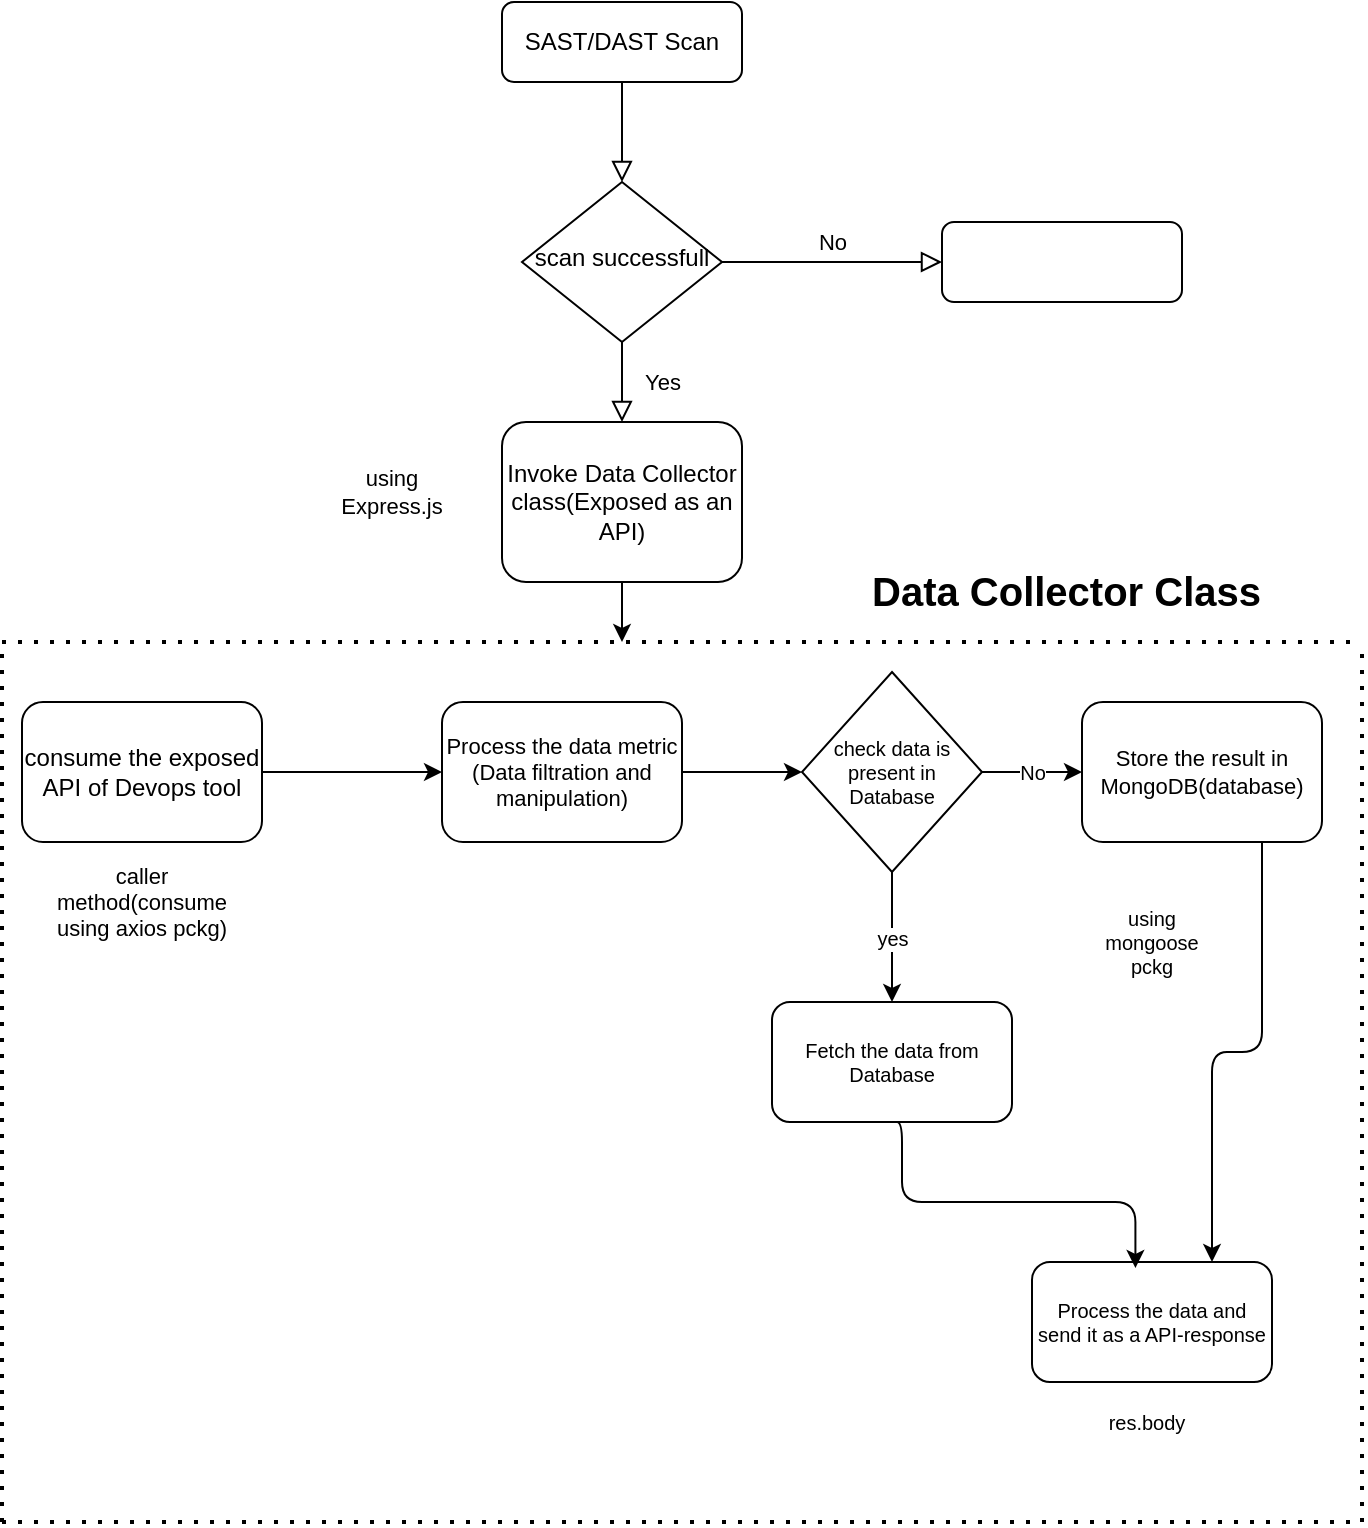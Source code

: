 <mxfile version="14.5.3" type="github">
  <diagram id="C5RBs43oDa-KdzZeNtuy" name="Page-1">
    <mxGraphModel dx="782" dy="380" grid="1" gridSize="10" guides="1" tooltips="1" connect="1" arrows="1" fold="1" page="1" pageScale="1" pageWidth="827" pageHeight="1169" math="0" shadow="0">
      <root>
        <mxCell id="WIyWlLk6GJQsqaUBKTNV-0" />
        <mxCell id="WIyWlLk6GJQsqaUBKTNV-1" parent="WIyWlLk6GJQsqaUBKTNV-0" />
        <mxCell id="WIyWlLk6GJQsqaUBKTNV-2" value="" style="rounded=0;html=1;jettySize=auto;orthogonalLoop=1;fontSize=11;endArrow=block;endFill=0;endSize=8;strokeWidth=1;shadow=0;labelBackgroundColor=none;edgeStyle=orthogonalEdgeStyle;" parent="WIyWlLk6GJQsqaUBKTNV-1" source="WIyWlLk6GJQsqaUBKTNV-3" target="WIyWlLk6GJQsqaUBKTNV-6" edge="1">
          <mxGeometry relative="1" as="geometry" />
        </mxCell>
        <mxCell id="WIyWlLk6GJQsqaUBKTNV-3" value="SAST/DAST Scan" style="rounded=1;whiteSpace=wrap;html=1;fontSize=12;glass=0;strokeWidth=1;shadow=0;" parent="WIyWlLk6GJQsqaUBKTNV-1" vertex="1">
          <mxGeometry x="330" y="80" width="120" height="40" as="geometry" />
        </mxCell>
        <mxCell id="WIyWlLk6GJQsqaUBKTNV-4" value="Yes" style="rounded=0;html=1;jettySize=auto;orthogonalLoop=1;fontSize=11;endArrow=block;endFill=0;endSize=8;strokeWidth=1;shadow=0;labelBackgroundColor=none;edgeStyle=orthogonalEdgeStyle;entryX=0.5;entryY=0;entryDx=0;entryDy=0;" parent="WIyWlLk6GJQsqaUBKTNV-1" source="WIyWlLk6GJQsqaUBKTNV-6" target="c7tJcLB2jK3TsVSm9SJX-0" edge="1">
          <mxGeometry y="20" relative="1" as="geometry">
            <mxPoint as="offset" />
            <mxPoint x="220" y="290" as="targetPoint" />
          </mxGeometry>
        </mxCell>
        <mxCell id="WIyWlLk6GJQsqaUBKTNV-5" value="No" style="edgeStyle=orthogonalEdgeStyle;rounded=0;html=1;jettySize=auto;orthogonalLoop=1;fontSize=11;endArrow=block;endFill=0;endSize=8;strokeWidth=1;shadow=0;labelBackgroundColor=none;" parent="WIyWlLk6GJQsqaUBKTNV-1" source="WIyWlLk6GJQsqaUBKTNV-6" target="WIyWlLk6GJQsqaUBKTNV-7" edge="1">
          <mxGeometry y="10" relative="1" as="geometry">
            <mxPoint as="offset" />
          </mxGeometry>
        </mxCell>
        <mxCell id="WIyWlLk6GJQsqaUBKTNV-6" value="scan successfull" style="rhombus;whiteSpace=wrap;html=1;shadow=0;fontFamily=Helvetica;fontSize=12;align=center;strokeWidth=1;spacing=6;spacingTop=-4;" parent="WIyWlLk6GJQsqaUBKTNV-1" vertex="1">
          <mxGeometry x="340" y="170" width="100" height="80" as="geometry" />
        </mxCell>
        <mxCell id="WIyWlLk6GJQsqaUBKTNV-7" value="" style="rounded=1;whiteSpace=wrap;html=1;fontSize=12;glass=0;strokeWidth=1;shadow=0;" parent="WIyWlLk6GJQsqaUBKTNV-1" vertex="1">
          <mxGeometry x="550" y="190" width="120" height="40" as="geometry" />
        </mxCell>
        <mxCell id="c7tJcLB2jK3TsVSm9SJX-3" value="" style="edgeStyle=orthogonalEdgeStyle;rounded=0;orthogonalLoop=1;jettySize=auto;html=1;" edge="1" parent="WIyWlLk6GJQsqaUBKTNV-1" source="c7tJcLB2jK3TsVSm9SJX-0">
          <mxGeometry relative="1" as="geometry">
            <mxPoint x="390" y="400" as="targetPoint" />
          </mxGeometry>
        </mxCell>
        <mxCell id="c7tJcLB2jK3TsVSm9SJX-0" value="Invoke Data Collector class(Exposed as an API)" style="rounded=1;whiteSpace=wrap;html=1;" vertex="1" parent="WIyWlLk6GJQsqaUBKTNV-1">
          <mxGeometry x="330" y="290" width="120" height="80" as="geometry" />
        </mxCell>
        <mxCell id="c7tJcLB2jK3TsVSm9SJX-11" value="" style="edgeStyle=orthogonalEdgeStyle;rounded=0;orthogonalLoop=1;jettySize=auto;html=1;fontSize=11;" edge="1" parent="WIyWlLk6GJQsqaUBKTNV-1" source="c7tJcLB2jK3TsVSm9SJX-5" target="c7tJcLB2jK3TsVSm9SJX-8">
          <mxGeometry relative="1" as="geometry" />
        </mxCell>
        <mxCell id="c7tJcLB2jK3TsVSm9SJX-5" value="consume the exposed API of Devops tool" style="rounded=1;whiteSpace=wrap;html=1;" vertex="1" parent="WIyWlLk6GJQsqaUBKTNV-1">
          <mxGeometry x="90" y="430" width="120" height="70" as="geometry" />
        </mxCell>
        <mxCell id="c7tJcLB2jK3TsVSm9SJX-6" value="caller method(consume using axios pckg)" style="text;html=1;strokeColor=none;fillColor=none;align=center;verticalAlign=middle;whiteSpace=wrap;rounded=0;fontSize=11;" vertex="1" parent="WIyWlLk6GJQsqaUBKTNV-1">
          <mxGeometry x="100" y="520" width="100" height="20" as="geometry" />
        </mxCell>
        <mxCell id="c7tJcLB2jK3TsVSm9SJX-7" value="using Express.js" style="text;html=1;strokeColor=none;fillColor=none;align=center;verticalAlign=middle;whiteSpace=wrap;rounded=0;fontSize=11;" vertex="1" parent="WIyWlLk6GJQsqaUBKTNV-1">
          <mxGeometry x="250" y="310" width="50" height="30" as="geometry" />
        </mxCell>
        <mxCell id="c7tJcLB2jK3TsVSm9SJX-17" value="" style="edgeStyle=orthogonalEdgeStyle;rounded=0;orthogonalLoop=1;jettySize=auto;html=1;fontSize=10;" edge="1" parent="WIyWlLk6GJQsqaUBKTNV-1" source="c7tJcLB2jK3TsVSm9SJX-8" target="c7tJcLB2jK3TsVSm9SJX-15">
          <mxGeometry relative="1" as="geometry" />
        </mxCell>
        <mxCell id="c7tJcLB2jK3TsVSm9SJX-8" value="Process the data metric (Data filtration and manipulation)" style="rounded=1;whiteSpace=wrap;html=1;fontSize=11;" vertex="1" parent="WIyWlLk6GJQsqaUBKTNV-1">
          <mxGeometry x="300" y="430" width="120" height="70" as="geometry" />
        </mxCell>
        <mxCell id="c7tJcLB2jK3TsVSm9SJX-13" value="using mongoose pckg" style="text;html=1;strokeColor=none;fillColor=none;align=center;verticalAlign=middle;whiteSpace=wrap;rounded=0;fontSize=10;" vertex="1" parent="WIyWlLk6GJQsqaUBKTNV-1">
          <mxGeometry x="630" y="530" width="50" height="40" as="geometry" />
        </mxCell>
        <mxCell id="c7tJcLB2jK3TsVSm9SJX-14" value="Store the result in MongoDB(database)" style="rounded=1;whiteSpace=wrap;html=1;fontSize=11;" vertex="1" parent="WIyWlLk6GJQsqaUBKTNV-1">
          <mxGeometry x="620" y="430" width="120" height="70" as="geometry" />
        </mxCell>
        <mxCell id="c7tJcLB2jK3TsVSm9SJX-18" value="No" style="edgeStyle=orthogonalEdgeStyle;rounded=0;orthogonalLoop=1;jettySize=auto;html=1;fontSize=10;" edge="1" parent="WIyWlLk6GJQsqaUBKTNV-1" source="c7tJcLB2jK3TsVSm9SJX-15" target="c7tJcLB2jK3TsVSm9SJX-14">
          <mxGeometry relative="1" as="geometry" />
        </mxCell>
        <mxCell id="c7tJcLB2jK3TsVSm9SJX-20" value="yes" style="edgeStyle=orthogonalEdgeStyle;rounded=0;orthogonalLoop=1;jettySize=auto;html=1;fontSize=10;" edge="1" parent="WIyWlLk6GJQsqaUBKTNV-1" source="c7tJcLB2jK3TsVSm9SJX-15" target="c7tJcLB2jK3TsVSm9SJX-19">
          <mxGeometry relative="1" as="geometry" />
        </mxCell>
        <mxCell id="c7tJcLB2jK3TsVSm9SJX-15" value="check data is present in Database" style="rhombus;whiteSpace=wrap;html=1;fontSize=10;" vertex="1" parent="WIyWlLk6GJQsqaUBKTNV-1">
          <mxGeometry x="480" y="415" width="90" height="100" as="geometry" />
        </mxCell>
        <mxCell id="c7tJcLB2jK3TsVSm9SJX-19" value="Fetch the data from Database" style="rounded=1;whiteSpace=wrap;html=1;fontSize=10;" vertex="1" parent="WIyWlLk6GJQsqaUBKTNV-1">
          <mxGeometry x="465" y="580" width="120" height="60" as="geometry" />
        </mxCell>
        <mxCell id="c7tJcLB2jK3TsVSm9SJX-21" value="Process the data and send it as a API-response" style="rounded=1;whiteSpace=wrap;html=1;fontSize=10;" vertex="1" parent="WIyWlLk6GJQsqaUBKTNV-1">
          <mxGeometry x="595" y="710" width="120" height="60" as="geometry" />
        </mxCell>
        <mxCell id="c7tJcLB2jK3TsVSm9SJX-22" value="res.body" style="text;html=1;strokeColor=none;fillColor=none;align=center;verticalAlign=middle;whiteSpace=wrap;rounded=0;fontSize=10;" vertex="1" parent="WIyWlLk6GJQsqaUBKTNV-1">
          <mxGeometry x="630" y="780" width="45" height="20" as="geometry" />
        </mxCell>
        <mxCell id="c7tJcLB2jK3TsVSm9SJX-26" value="" style="edgeStyle=segmentEdgeStyle;endArrow=classic;html=1;fontSize=10;entryX=0.431;entryY=0.05;entryDx=0;entryDy=0;entryPerimeter=0;exitX=0.5;exitY=1;exitDx=0;exitDy=0;" edge="1" parent="WIyWlLk6GJQsqaUBKTNV-1" source="c7tJcLB2jK3TsVSm9SJX-19" target="c7tJcLB2jK3TsVSm9SJX-21">
          <mxGeometry width="50" height="50" relative="1" as="geometry">
            <mxPoint x="500" y="680" as="sourcePoint" />
            <mxPoint x="430" y="640" as="targetPoint" />
            <Array as="points">
              <mxPoint x="530" y="640" />
              <mxPoint x="530" y="680" />
              <mxPoint x="647" y="680" />
            </Array>
          </mxGeometry>
        </mxCell>
        <mxCell id="c7tJcLB2jK3TsVSm9SJX-27" value="" style="edgeStyle=elbowEdgeStyle;elbow=vertical;endArrow=classic;html=1;fontSize=10;exitX=0.75;exitY=1;exitDx=0;exitDy=0;entryX=0.75;entryY=0;entryDx=0;entryDy=0;" edge="1" parent="WIyWlLk6GJQsqaUBKTNV-1" source="c7tJcLB2jK3TsVSm9SJX-14" target="c7tJcLB2jK3TsVSm9SJX-21">
          <mxGeometry width="50" height="50" relative="1" as="geometry">
            <mxPoint x="380" y="650" as="sourcePoint" />
            <mxPoint x="680" y="700" as="targetPoint" />
          </mxGeometry>
        </mxCell>
        <mxCell id="c7tJcLB2jK3TsVSm9SJX-29" value="" style="endArrow=none;dashed=1;html=1;dashPattern=1 3;strokeWidth=2;fontSize=10;" edge="1" parent="WIyWlLk6GJQsqaUBKTNV-1">
          <mxGeometry width="50" height="50" relative="1" as="geometry">
            <mxPoint x="80" y="400" as="sourcePoint" />
            <mxPoint x="760" y="400" as="targetPoint" />
          </mxGeometry>
        </mxCell>
        <mxCell id="c7tJcLB2jK3TsVSm9SJX-30" value="" style="endArrow=none;dashed=1;html=1;dashPattern=1 3;strokeWidth=2;fontSize=10;" edge="1" parent="WIyWlLk6GJQsqaUBKTNV-1">
          <mxGeometry width="50" height="50" relative="1" as="geometry">
            <mxPoint x="80" y="840" as="sourcePoint" />
            <mxPoint x="80" y="400" as="targetPoint" />
          </mxGeometry>
        </mxCell>
        <mxCell id="c7tJcLB2jK3TsVSm9SJX-31" value="" style="endArrow=none;dashed=1;html=1;dashPattern=1 3;strokeWidth=2;fontSize=10;" edge="1" parent="WIyWlLk6GJQsqaUBKTNV-1">
          <mxGeometry width="50" height="50" relative="1" as="geometry">
            <mxPoint x="80" y="840" as="sourcePoint" />
            <mxPoint x="760" y="840" as="targetPoint" />
          </mxGeometry>
        </mxCell>
        <mxCell id="c7tJcLB2jK3TsVSm9SJX-32" value="" style="endArrow=none;dashed=1;html=1;dashPattern=1 3;strokeWidth=2;fontSize=10;" edge="1" parent="WIyWlLk6GJQsqaUBKTNV-1">
          <mxGeometry width="50" height="50" relative="1" as="geometry">
            <mxPoint x="760" y="840" as="sourcePoint" />
            <mxPoint x="760" y="400" as="targetPoint" />
          </mxGeometry>
        </mxCell>
        <mxCell id="c7tJcLB2jK3TsVSm9SJX-34" value="&lt;h1&gt;Data Collector Class&lt;/h1&gt;" style="text;html=1;strokeColor=none;fillColor=none;spacing=5;spacingTop=-20;whiteSpace=wrap;overflow=hidden;rounded=0;fontSize=10;" vertex="1" parent="WIyWlLk6GJQsqaUBKTNV-1">
          <mxGeometry x="510" y="360" width="210" height="30" as="geometry" />
        </mxCell>
      </root>
    </mxGraphModel>
  </diagram>
</mxfile>

